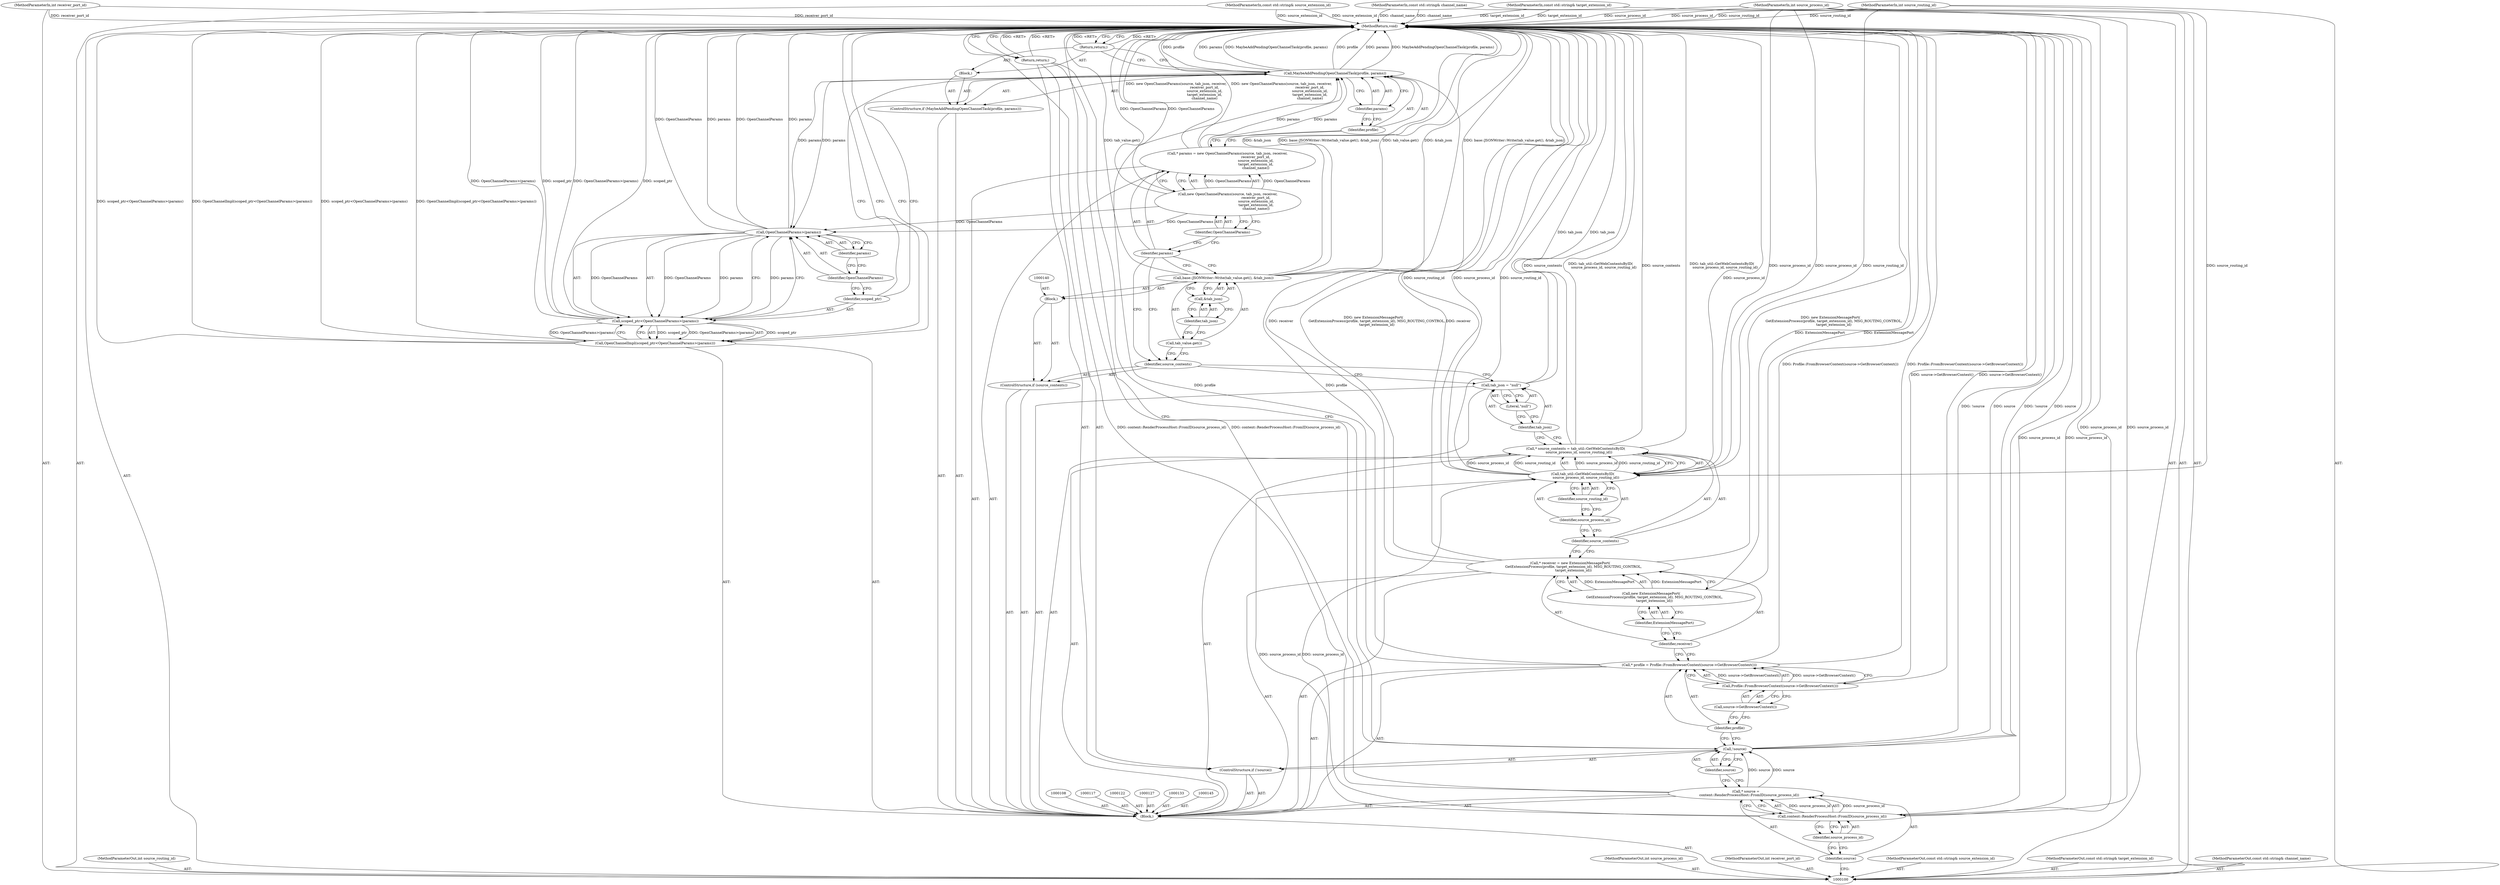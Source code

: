 digraph "0_Chrome_f7ae1f7a918f1973dca241a7a23169906eaf4fe3" {
"1000162" [label="(MethodReturn,void)"];
"1000119" [label="(Identifier,profile)"];
"1000120" [label="(Call,Profile::FromBrowserContext(source->GetBrowserContext()))"];
"1000121" [label="(Call,source->GetBrowserContext())"];
"1000118" [label="(Call,* profile = Profile::FromBrowserContext(source->GetBrowserContext()))"];
"1000123" [label="(Call,* receiver = new ExtensionMessagePort(\n      GetExtensionProcess(profile, target_extension_id), MSG_ROUTING_CONTROL,\n      target_extension_id))"];
"1000124" [label="(Identifier,receiver)"];
"1000125" [label="(Call,new ExtensionMessagePort(\n      GetExtensionProcess(profile, target_extension_id), MSG_ROUTING_CONTROL,\n      target_extension_id))"];
"1000126" [label="(Identifier,ExtensionMessagePort)"];
"1000128" [label="(Call,* source_contents = tab_util::GetWebContentsByID(\n      source_process_id, source_routing_id))"];
"1000129" [label="(Identifier,source_contents)"];
"1000130" [label="(Call,tab_util::GetWebContentsByID(\n      source_process_id, source_routing_id))"];
"1000132" [label="(Identifier,source_routing_id)"];
"1000131" [label="(Identifier,source_process_id)"];
"1000134" [label="(Call,tab_json = \"null\")"];
"1000135" [label="(Identifier,tab_json)"];
"1000136" [label="(Literal,\"null\")"];
"1000137" [label="(ControlStructure,if (source_contents))"];
"1000138" [label="(Identifier,source_contents)"];
"1000102" [label="(MethodParameterIn,int source_routing_id)"];
"1000237" [label="(MethodParameterOut,int source_routing_id)"];
"1000101" [label="(MethodParameterIn,int source_process_id)"];
"1000236" [label="(MethodParameterOut,int source_process_id)"];
"1000103" [label="(MethodParameterIn,int receiver_port_id)"];
"1000238" [label="(MethodParameterOut,int receiver_port_id)"];
"1000139" [label="(Block,)"];
"1000142" [label="(Call,tab_value.get())"];
"1000143" [label="(Call,&tab_json)"];
"1000144" [label="(Identifier,tab_json)"];
"1000141" [label="(Call,base::JSONWriter::Write(tab_value.get(), &tab_json))"];
"1000146" [label="(Call,* params = new OpenChannelParams(source, tab_json, receiver,\n                                                    receiver_port_id,\n                                                    source_extension_id,\n                                                    target_extension_id,\n                                                    channel_name))"];
"1000147" [label="(Identifier,params)"];
"1000148" [label="(Call,new OpenChannelParams(source, tab_json, receiver,\n                                                    receiver_port_id,\n                                                    source_extension_id,\n                                                    target_extension_id,\n                                                    channel_name))"];
"1000149" [label="(Identifier,OpenChannelParams)"];
"1000104" [label="(MethodParameterIn,const std::string& source_extension_id)"];
"1000239" [label="(MethodParameterOut,const std::string& source_extension_id)"];
"1000150" [label="(ControlStructure,if (MaybeAddPendingOpenChannelTask(profile, params)))"];
"1000152" [label="(Identifier,profile)"];
"1000153" [label="(Identifier,params)"];
"1000154" [label="(Block,)"];
"1000151" [label="(Call,MaybeAddPendingOpenChannelTask(profile, params))"];
"1000155" [label="(Return,return;)"];
"1000157" [label="(Call,scoped_ptr<OpenChannelParams>(params))"];
"1000158" [label="(Identifier,scoped_ptr)"];
"1000156" [label="(Call,OpenChannelImpl(scoped_ptr<OpenChannelParams>(params)))"];
"1000159" [label="(Call,OpenChannelParams>(params))"];
"1000160" [label="(Identifier,OpenChannelParams)"];
"1000161" [label="(Identifier,params)"];
"1000105" [label="(MethodParameterIn,const std::string& target_extension_id)"];
"1000240" [label="(MethodParameterOut,const std::string& target_extension_id)"];
"1000107" [label="(Block,)"];
"1000106" [label="(MethodParameterIn,const std::string& channel_name)"];
"1000241" [label="(MethodParameterOut,const std::string& channel_name)"];
"1000109" [label="(Call,* source =\n      content::RenderProcessHost::FromID(source_process_id))"];
"1000110" [label="(Identifier,source)"];
"1000112" [label="(Identifier,source_process_id)"];
"1000111" [label="(Call,content::RenderProcessHost::FromID(source_process_id))"];
"1000113" [label="(ControlStructure,if (!source))"];
"1000114" [label="(Call,!source)"];
"1000115" [label="(Identifier,source)"];
"1000116" [label="(Return,return;)"];
"1000162" -> "1000100"  [label="AST: "];
"1000162" -> "1000116"  [label="CFG: "];
"1000162" -> "1000155"  [label="CFG: "];
"1000162" -> "1000156"  [label="CFG: "];
"1000157" -> "1000162"  [label="DDG: OpenChannelParams>(params)"];
"1000157" -> "1000162"  [label="DDG: scoped_ptr"];
"1000141" -> "1000162"  [label="DDG: tab_value.get()"];
"1000141" -> "1000162"  [label="DDG: &tab_json"];
"1000141" -> "1000162"  [label="DDG: base::JSONWriter::Write(tab_value.get(), &tab_json)"];
"1000123" -> "1000162"  [label="DDG: new ExtensionMessagePort(\n      GetExtensionProcess(profile, target_extension_id), MSG_ROUTING_CONTROL,\n      target_extension_id)"];
"1000123" -> "1000162"  [label="DDG: receiver"];
"1000151" -> "1000162"  [label="DDG: MaybeAddPendingOpenChannelTask(profile, params)"];
"1000151" -> "1000162"  [label="DDG: profile"];
"1000151" -> "1000162"  [label="DDG: params"];
"1000156" -> "1000162"  [label="DDG: scoped_ptr<OpenChannelParams>(params)"];
"1000156" -> "1000162"  [label="DDG: OpenChannelImpl(scoped_ptr<OpenChannelParams>(params))"];
"1000104" -> "1000162"  [label="DDG: source_extension_id"];
"1000105" -> "1000162"  [label="DDG: target_extension_id"];
"1000128" -> "1000162"  [label="DDG: tab_util::GetWebContentsByID(\n      source_process_id, source_routing_id)"];
"1000128" -> "1000162"  [label="DDG: source_contents"];
"1000125" -> "1000162"  [label="DDG: ExtensionMessagePort"];
"1000114" -> "1000162"  [label="DDG: !source"];
"1000114" -> "1000162"  [label="DDG: source"];
"1000159" -> "1000162"  [label="DDG: OpenChannelParams"];
"1000159" -> "1000162"  [label="DDG: params"];
"1000130" -> "1000162"  [label="DDG: source_routing_id"];
"1000130" -> "1000162"  [label="DDG: source_process_id"];
"1000103" -> "1000162"  [label="DDG: receiver_port_id"];
"1000120" -> "1000162"  [label="DDG: source->GetBrowserContext()"];
"1000148" -> "1000162"  [label="DDG: OpenChannelParams"];
"1000146" -> "1000162"  [label="DDG: new OpenChannelParams(source, tab_json, receiver,\n                                                    receiver_port_id,\n                                                    source_extension_id,\n                                                    target_extension_id,\n                                                    channel_name)"];
"1000102" -> "1000162"  [label="DDG: source_routing_id"];
"1000111" -> "1000162"  [label="DDG: source_process_id"];
"1000134" -> "1000162"  [label="DDG: tab_json"];
"1000101" -> "1000162"  [label="DDG: source_process_id"];
"1000118" -> "1000162"  [label="DDG: Profile::FromBrowserContext(source->GetBrowserContext())"];
"1000109" -> "1000162"  [label="DDG: content::RenderProcessHost::FromID(source_process_id)"];
"1000106" -> "1000162"  [label="DDG: channel_name"];
"1000116" -> "1000162"  [label="DDG: <RET>"];
"1000155" -> "1000162"  [label="DDG: <RET>"];
"1000119" -> "1000118"  [label="AST: "];
"1000119" -> "1000114"  [label="CFG: "];
"1000121" -> "1000119"  [label="CFG: "];
"1000120" -> "1000118"  [label="AST: "];
"1000120" -> "1000121"  [label="CFG: "];
"1000121" -> "1000120"  [label="AST: "];
"1000118" -> "1000120"  [label="CFG: "];
"1000120" -> "1000162"  [label="DDG: source->GetBrowserContext()"];
"1000120" -> "1000118"  [label="DDG: source->GetBrowserContext()"];
"1000121" -> "1000120"  [label="AST: "];
"1000121" -> "1000119"  [label="CFG: "];
"1000120" -> "1000121"  [label="CFG: "];
"1000118" -> "1000107"  [label="AST: "];
"1000118" -> "1000120"  [label="CFG: "];
"1000119" -> "1000118"  [label="AST: "];
"1000120" -> "1000118"  [label="AST: "];
"1000124" -> "1000118"  [label="CFG: "];
"1000118" -> "1000162"  [label="DDG: Profile::FromBrowserContext(source->GetBrowserContext())"];
"1000120" -> "1000118"  [label="DDG: source->GetBrowserContext()"];
"1000118" -> "1000151"  [label="DDG: profile"];
"1000123" -> "1000107"  [label="AST: "];
"1000123" -> "1000125"  [label="CFG: "];
"1000124" -> "1000123"  [label="AST: "];
"1000125" -> "1000123"  [label="AST: "];
"1000129" -> "1000123"  [label="CFG: "];
"1000123" -> "1000162"  [label="DDG: new ExtensionMessagePort(\n      GetExtensionProcess(profile, target_extension_id), MSG_ROUTING_CONTROL,\n      target_extension_id)"];
"1000123" -> "1000162"  [label="DDG: receiver"];
"1000125" -> "1000123"  [label="DDG: ExtensionMessagePort"];
"1000124" -> "1000123"  [label="AST: "];
"1000124" -> "1000118"  [label="CFG: "];
"1000126" -> "1000124"  [label="CFG: "];
"1000125" -> "1000123"  [label="AST: "];
"1000125" -> "1000126"  [label="CFG: "];
"1000126" -> "1000125"  [label="AST: "];
"1000123" -> "1000125"  [label="CFG: "];
"1000125" -> "1000162"  [label="DDG: ExtensionMessagePort"];
"1000125" -> "1000123"  [label="DDG: ExtensionMessagePort"];
"1000126" -> "1000125"  [label="AST: "];
"1000126" -> "1000124"  [label="CFG: "];
"1000125" -> "1000126"  [label="CFG: "];
"1000128" -> "1000107"  [label="AST: "];
"1000128" -> "1000130"  [label="CFG: "];
"1000129" -> "1000128"  [label="AST: "];
"1000130" -> "1000128"  [label="AST: "];
"1000135" -> "1000128"  [label="CFG: "];
"1000128" -> "1000162"  [label="DDG: tab_util::GetWebContentsByID(\n      source_process_id, source_routing_id)"];
"1000128" -> "1000162"  [label="DDG: source_contents"];
"1000130" -> "1000128"  [label="DDG: source_process_id"];
"1000130" -> "1000128"  [label="DDG: source_routing_id"];
"1000129" -> "1000128"  [label="AST: "];
"1000129" -> "1000123"  [label="CFG: "];
"1000131" -> "1000129"  [label="CFG: "];
"1000130" -> "1000128"  [label="AST: "];
"1000130" -> "1000132"  [label="CFG: "];
"1000131" -> "1000130"  [label="AST: "];
"1000132" -> "1000130"  [label="AST: "];
"1000128" -> "1000130"  [label="CFG: "];
"1000130" -> "1000162"  [label="DDG: source_routing_id"];
"1000130" -> "1000162"  [label="DDG: source_process_id"];
"1000130" -> "1000128"  [label="DDG: source_process_id"];
"1000130" -> "1000128"  [label="DDG: source_routing_id"];
"1000111" -> "1000130"  [label="DDG: source_process_id"];
"1000101" -> "1000130"  [label="DDG: source_process_id"];
"1000102" -> "1000130"  [label="DDG: source_routing_id"];
"1000132" -> "1000130"  [label="AST: "];
"1000132" -> "1000131"  [label="CFG: "];
"1000130" -> "1000132"  [label="CFG: "];
"1000131" -> "1000130"  [label="AST: "];
"1000131" -> "1000129"  [label="CFG: "];
"1000132" -> "1000131"  [label="CFG: "];
"1000134" -> "1000107"  [label="AST: "];
"1000134" -> "1000136"  [label="CFG: "];
"1000135" -> "1000134"  [label="AST: "];
"1000136" -> "1000134"  [label="AST: "];
"1000138" -> "1000134"  [label="CFG: "];
"1000134" -> "1000162"  [label="DDG: tab_json"];
"1000135" -> "1000134"  [label="AST: "];
"1000135" -> "1000128"  [label="CFG: "];
"1000136" -> "1000135"  [label="CFG: "];
"1000136" -> "1000134"  [label="AST: "];
"1000136" -> "1000135"  [label="CFG: "];
"1000134" -> "1000136"  [label="CFG: "];
"1000137" -> "1000107"  [label="AST: "];
"1000138" -> "1000137"  [label="AST: "];
"1000139" -> "1000137"  [label="AST: "];
"1000138" -> "1000137"  [label="AST: "];
"1000138" -> "1000134"  [label="CFG: "];
"1000142" -> "1000138"  [label="CFG: "];
"1000147" -> "1000138"  [label="CFG: "];
"1000102" -> "1000100"  [label="AST: "];
"1000102" -> "1000162"  [label="DDG: source_routing_id"];
"1000102" -> "1000130"  [label="DDG: source_routing_id"];
"1000237" -> "1000100"  [label="AST: "];
"1000101" -> "1000100"  [label="AST: "];
"1000101" -> "1000162"  [label="DDG: source_process_id"];
"1000101" -> "1000111"  [label="DDG: source_process_id"];
"1000101" -> "1000130"  [label="DDG: source_process_id"];
"1000236" -> "1000100"  [label="AST: "];
"1000103" -> "1000100"  [label="AST: "];
"1000103" -> "1000162"  [label="DDG: receiver_port_id"];
"1000238" -> "1000100"  [label="AST: "];
"1000139" -> "1000137"  [label="AST: "];
"1000140" -> "1000139"  [label="AST: "];
"1000141" -> "1000139"  [label="AST: "];
"1000142" -> "1000141"  [label="AST: "];
"1000142" -> "1000138"  [label="CFG: "];
"1000144" -> "1000142"  [label="CFG: "];
"1000143" -> "1000141"  [label="AST: "];
"1000143" -> "1000144"  [label="CFG: "];
"1000144" -> "1000143"  [label="AST: "];
"1000141" -> "1000143"  [label="CFG: "];
"1000144" -> "1000143"  [label="AST: "];
"1000144" -> "1000142"  [label="CFG: "];
"1000143" -> "1000144"  [label="CFG: "];
"1000141" -> "1000139"  [label="AST: "];
"1000141" -> "1000143"  [label="CFG: "];
"1000142" -> "1000141"  [label="AST: "];
"1000143" -> "1000141"  [label="AST: "];
"1000147" -> "1000141"  [label="CFG: "];
"1000141" -> "1000162"  [label="DDG: tab_value.get()"];
"1000141" -> "1000162"  [label="DDG: &tab_json"];
"1000141" -> "1000162"  [label="DDG: base::JSONWriter::Write(tab_value.get(), &tab_json)"];
"1000146" -> "1000107"  [label="AST: "];
"1000146" -> "1000148"  [label="CFG: "];
"1000147" -> "1000146"  [label="AST: "];
"1000148" -> "1000146"  [label="AST: "];
"1000152" -> "1000146"  [label="CFG: "];
"1000146" -> "1000162"  [label="DDG: new OpenChannelParams(source, tab_json, receiver,\n                                                    receiver_port_id,\n                                                    source_extension_id,\n                                                    target_extension_id,\n                                                    channel_name)"];
"1000148" -> "1000146"  [label="DDG: OpenChannelParams"];
"1000146" -> "1000151"  [label="DDG: params"];
"1000147" -> "1000146"  [label="AST: "];
"1000147" -> "1000141"  [label="CFG: "];
"1000147" -> "1000138"  [label="CFG: "];
"1000149" -> "1000147"  [label="CFG: "];
"1000148" -> "1000146"  [label="AST: "];
"1000148" -> "1000149"  [label="CFG: "];
"1000149" -> "1000148"  [label="AST: "];
"1000146" -> "1000148"  [label="CFG: "];
"1000148" -> "1000162"  [label="DDG: OpenChannelParams"];
"1000148" -> "1000146"  [label="DDG: OpenChannelParams"];
"1000148" -> "1000159"  [label="DDG: OpenChannelParams"];
"1000149" -> "1000148"  [label="AST: "];
"1000149" -> "1000147"  [label="CFG: "];
"1000148" -> "1000149"  [label="CFG: "];
"1000104" -> "1000100"  [label="AST: "];
"1000104" -> "1000162"  [label="DDG: source_extension_id"];
"1000239" -> "1000100"  [label="AST: "];
"1000150" -> "1000107"  [label="AST: "];
"1000151" -> "1000150"  [label="AST: "];
"1000154" -> "1000150"  [label="AST: "];
"1000152" -> "1000151"  [label="AST: "];
"1000152" -> "1000146"  [label="CFG: "];
"1000153" -> "1000152"  [label="CFG: "];
"1000153" -> "1000151"  [label="AST: "];
"1000153" -> "1000152"  [label="CFG: "];
"1000151" -> "1000153"  [label="CFG: "];
"1000154" -> "1000150"  [label="AST: "];
"1000155" -> "1000154"  [label="AST: "];
"1000151" -> "1000150"  [label="AST: "];
"1000151" -> "1000153"  [label="CFG: "];
"1000152" -> "1000151"  [label="AST: "];
"1000153" -> "1000151"  [label="AST: "];
"1000155" -> "1000151"  [label="CFG: "];
"1000158" -> "1000151"  [label="CFG: "];
"1000151" -> "1000162"  [label="DDG: MaybeAddPendingOpenChannelTask(profile, params)"];
"1000151" -> "1000162"  [label="DDG: profile"];
"1000151" -> "1000162"  [label="DDG: params"];
"1000118" -> "1000151"  [label="DDG: profile"];
"1000146" -> "1000151"  [label="DDG: params"];
"1000151" -> "1000159"  [label="DDG: params"];
"1000155" -> "1000154"  [label="AST: "];
"1000155" -> "1000151"  [label="CFG: "];
"1000162" -> "1000155"  [label="CFG: "];
"1000155" -> "1000162"  [label="DDG: <RET>"];
"1000157" -> "1000156"  [label="AST: "];
"1000157" -> "1000159"  [label="CFG: "];
"1000158" -> "1000157"  [label="AST: "];
"1000159" -> "1000157"  [label="AST: "];
"1000156" -> "1000157"  [label="CFG: "];
"1000157" -> "1000162"  [label="DDG: OpenChannelParams>(params)"];
"1000157" -> "1000162"  [label="DDG: scoped_ptr"];
"1000157" -> "1000156"  [label="DDG: scoped_ptr"];
"1000157" -> "1000156"  [label="DDG: OpenChannelParams>(params)"];
"1000159" -> "1000157"  [label="DDG: OpenChannelParams"];
"1000159" -> "1000157"  [label="DDG: params"];
"1000158" -> "1000157"  [label="AST: "];
"1000158" -> "1000151"  [label="CFG: "];
"1000160" -> "1000158"  [label="CFG: "];
"1000156" -> "1000107"  [label="AST: "];
"1000156" -> "1000157"  [label="CFG: "];
"1000157" -> "1000156"  [label="AST: "];
"1000162" -> "1000156"  [label="CFG: "];
"1000156" -> "1000162"  [label="DDG: scoped_ptr<OpenChannelParams>(params)"];
"1000156" -> "1000162"  [label="DDG: OpenChannelImpl(scoped_ptr<OpenChannelParams>(params))"];
"1000157" -> "1000156"  [label="DDG: scoped_ptr"];
"1000157" -> "1000156"  [label="DDG: OpenChannelParams>(params)"];
"1000159" -> "1000157"  [label="AST: "];
"1000159" -> "1000161"  [label="CFG: "];
"1000160" -> "1000159"  [label="AST: "];
"1000161" -> "1000159"  [label="AST: "];
"1000157" -> "1000159"  [label="CFG: "];
"1000159" -> "1000162"  [label="DDG: OpenChannelParams"];
"1000159" -> "1000162"  [label="DDG: params"];
"1000159" -> "1000157"  [label="DDG: OpenChannelParams"];
"1000159" -> "1000157"  [label="DDG: params"];
"1000148" -> "1000159"  [label="DDG: OpenChannelParams"];
"1000151" -> "1000159"  [label="DDG: params"];
"1000160" -> "1000159"  [label="AST: "];
"1000160" -> "1000158"  [label="CFG: "];
"1000161" -> "1000160"  [label="CFG: "];
"1000161" -> "1000159"  [label="AST: "];
"1000161" -> "1000160"  [label="CFG: "];
"1000159" -> "1000161"  [label="CFG: "];
"1000105" -> "1000100"  [label="AST: "];
"1000105" -> "1000162"  [label="DDG: target_extension_id"];
"1000240" -> "1000100"  [label="AST: "];
"1000107" -> "1000100"  [label="AST: "];
"1000108" -> "1000107"  [label="AST: "];
"1000109" -> "1000107"  [label="AST: "];
"1000113" -> "1000107"  [label="AST: "];
"1000117" -> "1000107"  [label="AST: "];
"1000118" -> "1000107"  [label="AST: "];
"1000122" -> "1000107"  [label="AST: "];
"1000123" -> "1000107"  [label="AST: "];
"1000127" -> "1000107"  [label="AST: "];
"1000128" -> "1000107"  [label="AST: "];
"1000133" -> "1000107"  [label="AST: "];
"1000134" -> "1000107"  [label="AST: "];
"1000137" -> "1000107"  [label="AST: "];
"1000145" -> "1000107"  [label="AST: "];
"1000146" -> "1000107"  [label="AST: "];
"1000150" -> "1000107"  [label="AST: "];
"1000156" -> "1000107"  [label="AST: "];
"1000106" -> "1000100"  [label="AST: "];
"1000106" -> "1000162"  [label="DDG: channel_name"];
"1000241" -> "1000100"  [label="AST: "];
"1000109" -> "1000107"  [label="AST: "];
"1000109" -> "1000111"  [label="CFG: "];
"1000110" -> "1000109"  [label="AST: "];
"1000111" -> "1000109"  [label="AST: "];
"1000115" -> "1000109"  [label="CFG: "];
"1000109" -> "1000162"  [label="DDG: content::RenderProcessHost::FromID(source_process_id)"];
"1000111" -> "1000109"  [label="DDG: source_process_id"];
"1000109" -> "1000114"  [label="DDG: source"];
"1000110" -> "1000109"  [label="AST: "];
"1000110" -> "1000100"  [label="CFG: "];
"1000112" -> "1000110"  [label="CFG: "];
"1000112" -> "1000111"  [label="AST: "];
"1000112" -> "1000110"  [label="CFG: "];
"1000111" -> "1000112"  [label="CFG: "];
"1000111" -> "1000109"  [label="AST: "];
"1000111" -> "1000112"  [label="CFG: "];
"1000112" -> "1000111"  [label="AST: "];
"1000109" -> "1000111"  [label="CFG: "];
"1000111" -> "1000162"  [label="DDG: source_process_id"];
"1000111" -> "1000109"  [label="DDG: source_process_id"];
"1000101" -> "1000111"  [label="DDG: source_process_id"];
"1000111" -> "1000130"  [label="DDG: source_process_id"];
"1000113" -> "1000107"  [label="AST: "];
"1000114" -> "1000113"  [label="AST: "];
"1000116" -> "1000113"  [label="AST: "];
"1000114" -> "1000113"  [label="AST: "];
"1000114" -> "1000115"  [label="CFG: "];
"1000115" -> "1000114"  [label="AST: "];
"1000116" -> "1000114"  [label="CFG: "];
"1000119" -> "1000114"  [label="CFG: "];
"1000114" -> "1000162"  [label="DDG: !source"];
"1000114" -> "1000162"  [label="DDG: source"];
"1000109" -> "1000114"  [label="DDG: source"];
"1000115" -> "1000114"  [label="AST: "];
"1000115" -> "1000109"  [label="CFG: "];
"1000114" -> "1000115"  [label="CFG: "];
"1000116" -> "1000113"  [label="AST: "];
"1000116" -> "1000114"  [label="CFG: "];
"1000162" -> "1000116"  [label="CFG: "];
"1000116" -> "1000162"  [label="DDG: <RET>"];
}
